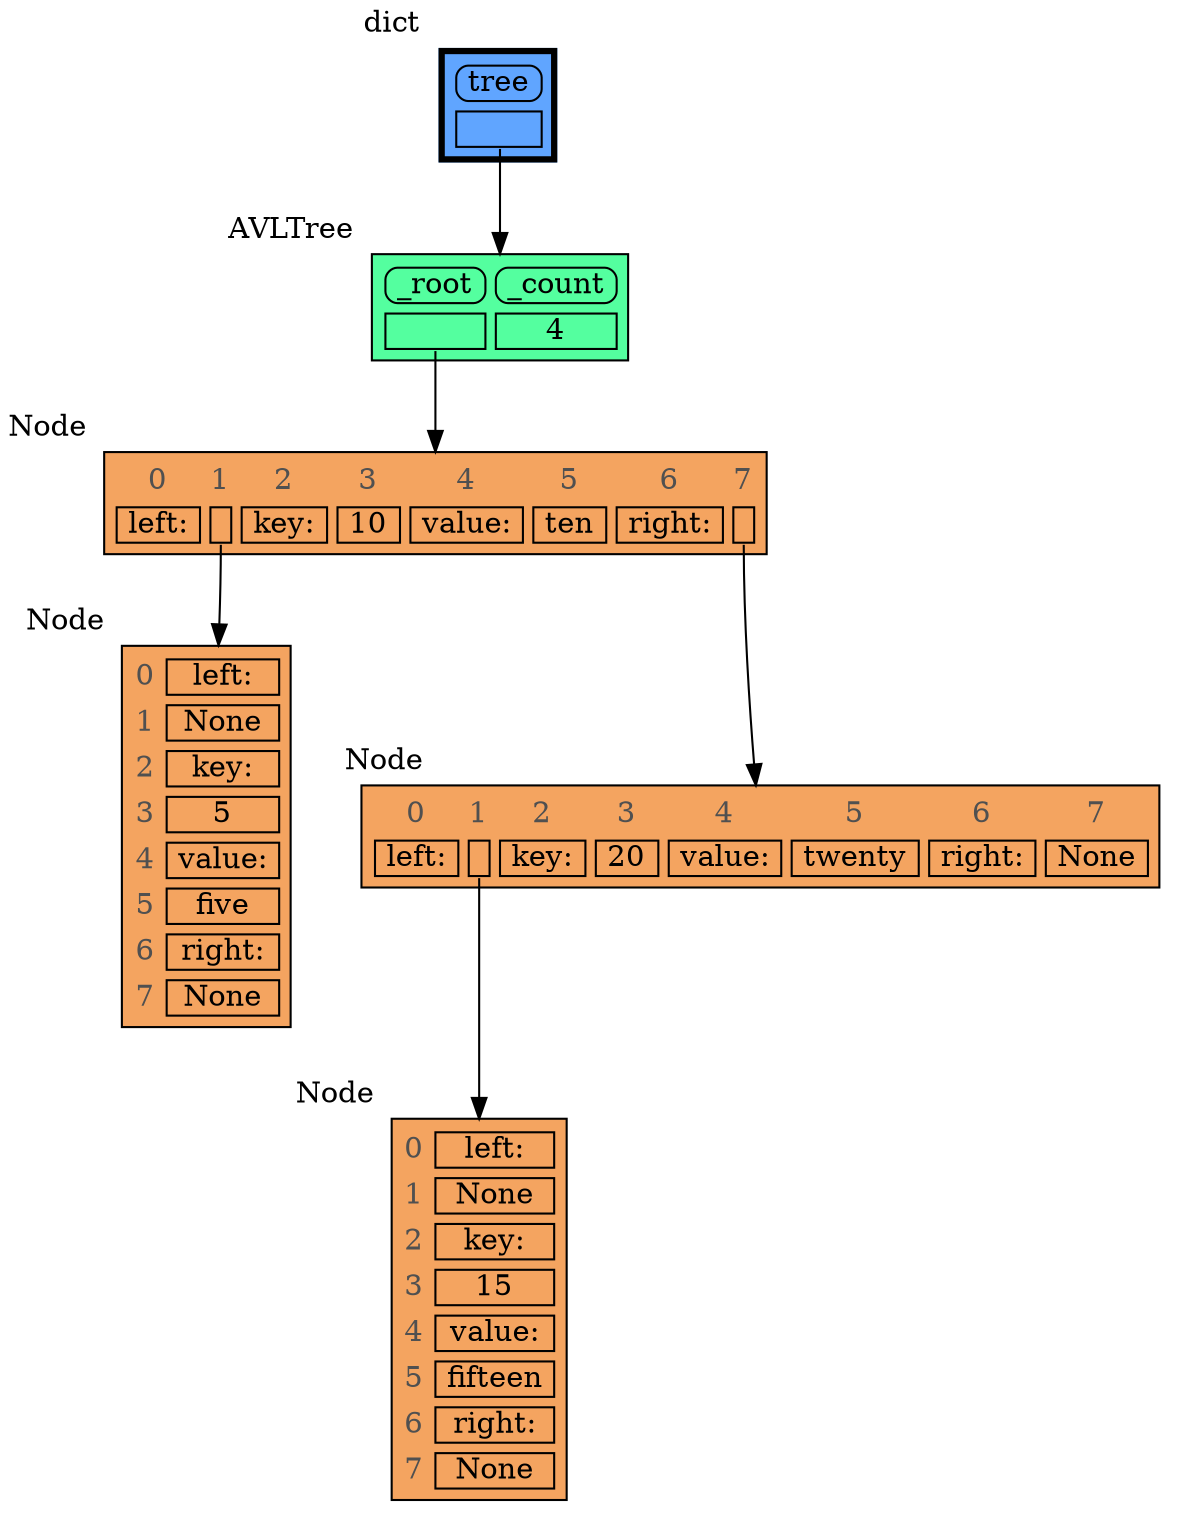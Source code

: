 digraph memory_graph {
	node [shape=plaintext]
	node123343309412432 [label=<
<TABLE BORDER="1" CELLBORDER="1" CELLSPACING="5" CELLPADDING="0" BGCOLOR="sandybrown" PORT="table">
    <TR><TD BORDER="0"><font color="#505050">0</font></TD><TD BORDER="1"> left: </TD></TR>
    <TR><TD BORDER="0"><font color="#505050">1</font></TD><TD BORDER="1"> None </TD></TR>
    <TR><TD BORDER="0"><font color="#505050">2</font></TD><TD BORDER="1"> key: </TD></TR>
    <TR><TD BORDER="0"><font color="#505050">3</font></TD><TD BORDER="1"> 5 </TD></TR>
    <TR><TD BORDER="0"><font color="#505050">4</font></TD><TD BORDER="1"> value: </TD></TR>
    <TR><TD BORDER="0"><font color="#505050">5</font></TD><TD BORDER="1"> five </TD></TR>
    <TR><TD BORDER="0"><font color="#505050">6</font></TD><TD BORDER="1"> right: </TD></TR>
    <TR><TD BORDER="0"><font color="#505050">7</font></TD><TD BORDER="1"> None </TD></TR>
</TABLE>
> xlabel="Node"]
	node123343309608640 [label=<
<TABLE BORDER="1" CELLBORDER="1" CELLSPACING="5" CELLPADDING="0" BGCOLOR="sandybrown" PORT="table">
    <TR><TD BORDER="0"><font color="#505050">0</font></TD><TD BORDER="1"> left: </TD></TR>
    <TR><TD BORDER="0"><font color="#505050">1</font></TD><TD BORDER="1"> None </TD></TR>
    <TR><TD BORDER="0"><font color="#505050">2</font></TD><TD BORDER="1"> key: </TD></TR>
    <TR><TD BORDER="0"><font color="#505050">3</font></TD><TD BORDER="1"> 15 </TD></TR>
    <TR><TD BORDER="0"><font color="#505050">4</font></TD><TD BORDER="1"> value: </TD></TR>
    <TR><TD BORDER="0"><font color="#505050">5</font></TD><TD BORDER="1"> fifteen </TD></TR>
    <TR><TD BORDER="0"><font color="#505050">6</font></TD><TD BORDER="1"> right: </TD></TR>
    <TR><TD BORDER="0"><font color="#505050">7</font></TD><TD BORDER="1"> None </TD></TR>
</TABLE>
> xlabel="Node"]
	node123343309608720 [label=<
<TABLE BORDER="1" CELLBORDER="1" CELLSPACING="5" CELLPADDING="0" BGCOLOR="sandybrown" PORT="table">
    <TR><TD BORDER="0"><font color="#505050">0</font></TD><TD BORDER="0"><font color="#505050">1</font></TD><TD BORDER="0"><font color="#505050">2</font></TD><TD BORDER="0"><font color="#505050">3</font></TD><TD BORDER="0"><font color="#505050">4</font></TD><TD BORDER="0"><font color="#505050">5</font></TD><TD BORDER="0"><font color="#505050">6</font></TD><TD BORDER="0"><font color="#505050">7</font></TD></TR>
    <TR><TD BORDER="1"> left: </TD><TD BORDER="1" PORT="ref0"> </TD><TD BORDER="1"> key: </TD><TD BORDER="1"> 20 </TD><TD BORDER="1"> value: </TD><TD BORDER="1"> twenty </TD><TD BORDER="1"> right: </TD><TD BORDER="1"> None </TD></TR>
</TABLE>
> xlabel="Node"]
	node123343309608720:ref0 -> node123343309608640:table [style=solid]
	node123343315169136 [label=<
<TABLE BORDER="1" CELLBORDER="1" CELLSPACING="5" CELLPADDING="0" BGCOLOR="sandybrown" PORT="table">
    <TR><TD BORDER="0"><font color="#505050">0</font></TD><TD BORDER="0"><font color="#505050">1</font></TD><TD BORDER="0"><font color="#505050">2</font></TD><TD BORDER="0"><font color="#505050">3</font></TD><TD BORDER="0"><font color="#505050">4</font></TD><TD BORDER="0"><font color="#505050">5</font></TD><TD BORDER="0"><font color="#505050">6</font></TD><TD BORDER="0"><font color="#505050">7</font></TD></TR>
    <TR><TD BORDER="1"> left: </TD><TD BORDER="1" PORT="ref0"> </TD><TD BORDER="1"> key: </TD><TD BORDER="1"> 10 </TD><TD BORDER="1"> value: </TD><TD BORDER="1"> ten </TD><TD BORDER="1"> right: </TD><TD BORDER="1" PORT="ref1"> </TD></TR>
</TABLE>
> xlabel="Node"]
	node123343315169136:ref0 -> node123343309412432:table [style=solid]
	node123343315169136:ref1 -> node123343309608720:table [style=solid]
	node123343310801952 [label=<
<TABLE BORDER="1" CELLBORDER="1" CELLSPACING="5" CELLPADDING="0" BGCOLOR="seagreen1" PORT="table">
    <TR><TD BORDER="1" STYLE="ROUNDED"> _root </TD><TD BORDER="1" STYLE="ROUNDED"> _count </TD></TR>
    <TR><TD BORDER="1" PORT="ref0"> </TD><TD BORDER="1"> 4 </TD></TR>
</TABLE>
> xlabel=AVLTree]
	node123343310801952:ref0 -> node123343315169136:table [style=solid]
	node123343313520512 [label=<
<TABLE BORDER="3" CELLBORDER="1" CELLSPACING="5" CELLPADDING="0" BGCOLOR="#60a5ff" PORT="table">
    <TR><TD BORDER="1" STYLE="ROUNDED"> tree </TD></TR>
    <TR><TD BORDER="1" PORT="ref0"> </TD></TR>
</TABLE>
> xlabel=dict]
	node123343313520512:ref0 -> node123343310801952:table [style=solid]
subgraph { rank=same; node123343309412432 -> node123343309608720[weight=10, style=invis]; }
}
